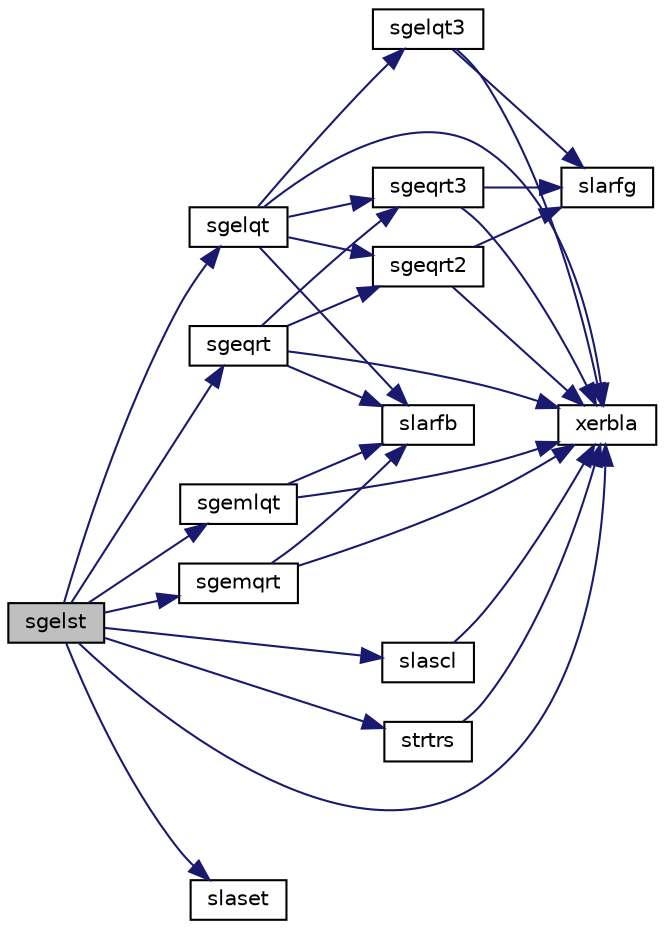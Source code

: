 digraph "sgelst"
{
 // LATEX_PDF_SIZE
  edge [fontname="Helvetica",fontsize="10",labelfontname="Helvetica",labelfontsize="10"];
  node [fontname="Helvetica",fontsize="10",shape=record];
  rankdir="LR";
  Node1 [label="sgelst",height=0.2,width=0.4,color="black", fillcolor="grey75", style="filled", fontcolor="black",tooltip="SGELST solves overdetermined or underdetermined systems for GE matrices using QR or LQ factorization ..."];
  Node1 -> Node2 [color="midnightblue",fontsize="10",style="solid",fontname="Helvetica"];
  Node2 [label="sgelqt",height=0.2,width=0.4,color="black", fillcolor="white", style="filled",URL="$sgelqt_8f.html#a50aa58c97b389375440f74164d508537",tooltip="SGELQT"];
  Node2 -> Node3 [color="midnightblue",fontsize="10",style="solid",fontname="Helvetica"];
  Node3 [label="sgelqt3",height=0.2,width=0.4,color="black", fillcolor="white", style="filled",URL="$sgelqt3_8f.html#ac44bd55d81edc0d66d551514bf7aa5ee",tooltip="SGELQT3"];
  Node3 -> Node4 [color="midnightblue",fontsize="10",style="solid",fontname="Helvetica"];
  Node4 [label="slarfg",height=0.2,width=0.4,color="black", fillcolor="white", style="filled",URL="$slarfg_8f.html#a1c10a1adfa35b2d5ea15e801287a6a38",tooltip="SLARFG generates an elementary reflector (Householder matrix)."];
  Node3 -> Node5 [color="midnightblue",fontsize="10",style="solid",fontname="Helvetica"];
  Node5 [label="xerbla",height=0.2,width=0.4,color="black", fillcolor="white", style="filled",URL="$xerbla_8f.html#a377ee61015baf8dea7770b3a404b1c07",tooltip="XERBLA"];
  Node2 -> Node6 [color="midnightblue",fontsize="10",style="solid",fontname="Helvetica"];
  Node6 [label="sgeqrt2",height=0.2,width=0.4,color="black", fillcolor="white", style="filled",URL="$sgeqrt2_8f.html#a418228a8d0645cee0ff6a89a3b9a8e19",tooltip="SGEQRT2 computes a QR factorization of a general real or complex matrix using the compact WY represen..."];
  Node6 -> Node4 [color="midnightblue",fontsize="10",style="solid",fontname="Helvetica"];
  Node6 -> Node5 [color="midnightblue",fontsize="10",style="solid",fontname="Helvetica"];
  Node2 -> Node7 [color="midnightblue",fontsize="10",style="solid",fontname="Helvetica"];
  Node7 [label="sgeqrt3",height=0.2,width=0.4,color="black", fillcolor="white", style="filled",URL="$sgeqrt3_8f.html#a0ac033e696d80b5aa9e5289e47e3e7f9",tooltip="SGEQRT3 recursively computes a QR factorization of a general real or complex matrix using the compact..."];
  Node7 -> Node4 [color="midnightblue",fontsize="10",style="solid",fontname="Helvetica"];
  Node7 -> Node5 [color="midnightblue",fontsize="10",style="solid",fontname="Helvetica"];
  Node2 -> Node8 [color="midnightblue",fontsize="10",style="solid",fontname="Helvetica"];
  Node8 [label="slarfb",height=0.2,width=0.4,color="black", fillcolor="white", style="filled",URL="$slarfb_8f.html#abd00c98d81aee1efa14e838bafa8078a",tooltip="SLARFB applies a block reflector or its transpose to a general rectangular matrix."];
  Node2 -> Node5 [color="midnightblue",fontsize="10",style="solid",fontname="Helvetica"];
  Node1 -> Node9 [color="midnightblue",fontsize="10",style="solid",fontname="Helvetica"];
  Node9 [label="sgemlqt",height=0.2,width=0.4,color="black", fillcolor="white", style="filled",URL="$sgemlqt_8f.html#a7c4cd88a2446ad8eef46eb37fc4fbeb5",tooltip="SGEMLQT"];
  Node9 -> Node8 [color="midnightblue",fontsize="10",style="solid",fontname="Helvetica"];
  Node9 -> Node5 [color="midnightblue",fontsize="10",style="solid",fontname="Helvetica"];
  Node1 -> Node10 [color="midnightblue",fontsize="10",style="solid",fontname="Helvetica"];
  Node10 [label="sgemqrt",height=0.2,width=0.4,color="black", fillcolor="white", style="filled",URL="$sgemqrt_8f.html#a867bbfcb127db8f51ef22f7b29089ca7",tooltip="SGEMQRT"];
  Node10 -> Node8 [color="midnightblue",fontsize="10",style="solid",fontname="Helvetica"];
  Node10 -> Node5 [color="midnightblue",fontsize="10",style="solid",fontname="Helvetica"];
  Node1 -> Node11 [color="midnightblue",fontsize="10",style="solid",fontname="Helvetica"];
  Node11 [label="sgeqrt",height=0.2,width=0.4,color="black", fillcolor="white", style="filled",URL="$sgeqrt_8f.html#a036c4a8fce2027da4ed92cf9064e8819",tooltip="SGEQRT"];
  Node11 -> Node6 [color="midnightblue",fontsize="10",style="solid",fontname="Helvetica"];
  Node11 -> Node7 [color="midnightblue",fontsize="10",style="solid",fontname="Helvetica"];
  Node11 -> Node8 [color="midnightblue",fontsize="10",style="solid",fontname="Helvetica"];
  Node11 -> Node5 [color="midnightblue",fontsize="10",style="solid",fontname="Helvetica"];
  Node1 -> Node12 [color="midnightblue",fontsize="10",style="solid",fontname="Helvetica"];
  Node12 [label="slascl",height=0.2,width=0.4,color="black", fillcolor="white", style="filled",URL="$slascl_8f.html#a11e6ce67ce97ca5b0a3a7bc5645a09d9",tooltip="SLASCL multiplies a general rectangular matrix by a real scalar defined as cto/cfrom."];
  Node12 -> Node5 [color="midnightblue",fontsize="10",style="solid",fontname="Helvetica"];
  Node1 -> Node13 [color="midnightblue",fontsize="10",style="solid",fontname="Helvetica"];
  Node13 [label="slaset",height=0.2,width=0.4,color="black", fillcolor="white", style="filled",URL="$slaset_8f.html#a6174184453f17ad7cc3488044325d5ac",tooltip="SLASET initializes the off-diagonal elements and the diagonal elements of a matrix to given values."];
  Node1 -> Node14 [color="midnightblue",fontsize="10",style="solid",fontname="Helvetica"];
  Node14 [label="strtrs",height=0.2,width=0.4,color="black", fillcolor="white", style="filled",URL="$strtrs_8f.html#a39f1accd4c0ff41b0ae185c173044601",tooltip="STRTRS"];
  Node14 -> Node5 [color="midnightblue",fontsize="10",style="solid",fontname="Helvetica"];
  Node1 -> Node5 [color="midnightblue",fontsize="10",style="solid",fontname="Helvetica"];
}

